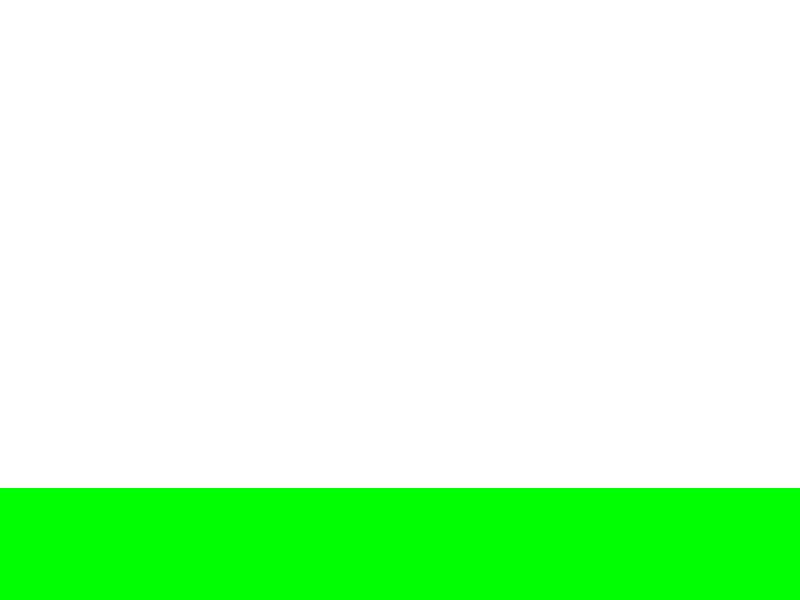 #include "colors.inc"
#include "woods.inc"
#include "textures.inc"
#include "skies.inc"
#include "stones.inc"
#include "shapes.inc"
#include "metals.inc"

#declare MyGray = rgb<53/255, 58/255, 55/255>;

camera {
//    location <0, 7, 5>
//    look_at <0, 0, 5>
    //location <2.5, 2.5, 3> // camera wall near the window
    //look_at <-2.5, 0, 5> // camera wall near the window
    //location <5, 2, 0> // room from the side
    //look_at <-2, 1, 0> // room from the side
    location <0, 2, -10>
    look_at <0, 1, 2>
}

sky_sphere { S_Cloud2 }

plane {
    <0, 1, 0>, 0
    pigment { Green }
}

#declare ground_ceiling = box {
    <-1, 0, -1>, <1, 2, 1>
    scale <5, 0.05, 5>
}

#declare wall = box {
    <-1, 0, -1>, <1, 2, 1>
    scale <0.1, 2.5, 5>
}
// Glass of the window
#declare glass = intersection {
    object {
        box {
            <-1, 0, -1>, <1, 2, 1>
            translate 1.25 * y
            scale <1.25, 1.25, 2.5>
        }
    }
    object {
        wall
    }
    texture { Glass }
}
// Sill of the window
#declare sill = object {
    Round_Box(<-1, 0, -1>, <1, 2, 1>, 0.125, 0)
    scale <2.5, 0.1, 0.25>
    texture { T_Grnt20 scale .4}
    rotate 90*y
    translate <0, 1.35, 0>
}
// merging glass and sill into window
#declare window = merge {
    object {
        glass
    }
    object {
        sill
    }
}

// Wall with a hole
#declare wall_with_a_hole = difference {
    object {
        wall
    }
    object {
        glass
        scale <10, 0, 0>
    }
}

#declare window_wall = merge {
    object {
        wall_with_a_hole 
        pigment { MyGray }
    }
    object {
        window
    }
}



#declare chair_wheel = difference {
    sphere {
        <0,1,0>, 1   
    }
    box {
        <-1,0,-1>,<1,2,1>
        translate 1.5 * x
    }
    box {
        <-1,0,-1>,<1,2,1>
        translate -1.5 * x
    }
    pigment { MyGray }
    translate 0.8 * y
    scale 0.15
}

#declare chair_leg = union {
    cylinder {
        <0,0,0>, <0,1,0>, 0.05
        scale <1, 0.5, 1>
        texture { Silver_Texture }
        rotate 80*x
        translate 0.25*y
    }
    object {
        chair_wheel
        scale 0.6
        rotate -45*y
    }
}

#declare chair_all_legs = union {
    object {
        chair_leg
        rotate <0, 90, 0>
        translate x * -0.5
    }
    object {
        chair_leg
        rotate <0, 270, 0>
        translate x * 0.5
    }
    object {
        chair_leg
        rotate <0, 180, 0>
        translate z * 0.5
    }
    object {
        chair_leg
        translate z * -0.5
    }
}

#declare chair_mid = merge {
    cylinder {
        <0,0,0>, <0,1,0>, 0.1
        pigment { MyGray }
    }
    cylinder {
        <0,1,0>, <0,1.5,0>, 0.05
        texture { Silver_Texture }
    }
    cylinder {
        <0,-0.2,0>, <0,0,0>, 0.075
        texture { Silver_Texture }
    }
    scale <1, 0.5, 1>
}


#declare handle = merge {
    difference {
        torus {
            1, 0.25
            translate 1*y
        }
        box {
            <-1.25,0,-1.25>, <1.25,2,1.25>
            translate 1*x
        }
        box {
            <-1.25,0,-1.25>, <1.25,2,1.25>
            translate 1*z
        }
    }
    cylinder {
        <0,0,0>,<0,2,0>, 0.25
        rotate 90*z
        translate <1.55, 1, -1>
    }
    cylinder {
        <0,0,0>,<0,2,0>, 0.25
        rotate 90*x
        translate <-1,1,-0.2>
    }
    object {
        Round_Box(<1,0,1>,<-1,1,-1>, .125, 1)
        pigment { MyGray }
        scale <0.5,0.15,0>
        translate <-1, 1.75, -1>
        rotate 90*x
    }
    texture { Silver_Texture }
    rotate <-90,90,0>
    translate <0, 1.5, 0>
    scale 0.25
}

#declare seat = union {
    object {
        Round_Box(<-1,0,-1>,<1,2,1>, 0.125, 0)
        scale <0.5,0.05,0.5>
        translate 0.1*y
        pigment { MyGray }
    }
    object {
        Round_Box(<-1,0,-1>,<1,2,1>, 0.125, 0)
        scale <0.5,0.05,0.625>
        rotate <90, 90, 0>
        translate <-0.6, 0.7, 0>
        pigment { MyGray }
    }
    object {
        handle
        scale 0.8
        translate <0.2,0,0.45>
    }
    object {
        handle
        scale 0.8
        rotate 180*y
        translate <-0.2,0,-0.45>
    }
}

#declare chair = union {
    object {
        chair_all_legs
        translate 0.1*y
    }
    object {
        chair_mid
        scale 0.8
        translate 0.5*y
    }
    object {
        seat
        translate 1*y
    }
    translate -0.075*y
}

#declare monitor_base = merge {
    cylinder {
        <0,0,0>, <0,0.05,0>, 0.2
        translate y*0.02
    }
    cylinder {
        <0,0.05,0>, <0,0.3,0>, 0.05
    }
    pigment { MyGray }
}

#declare monitor_frame = box {
    <-1,0,-1>, <1,2,1>
    scale <0.6, 0.5, 0.1>
}

#declare monitor_screen = box {
    <-1, 0, -1>, <1, 2, 1>
    scale <0.55, 0.45, 0.1>
    translate <0, .05, -.15>
}

#declare monitor_connect_screen_frame = merge {
    difference {
        object {
            monitor_frame
        }
        object {
            monitor_screen
        }
        pigment { MyGray }
    }
    intersection {
        object {
            monitor_screen
        }
        object {
            monitor_frame
        }
        texture { 
            finish {
                specular 1
                roughness 0.001
                ambient 0
                diffuse 0
            }
        }
    }
    scale <1.3,0,0.35>
    translate 0.3*y
}

#declare monitor = merge {
    object {
        monitor_connect_screen_frame
    }
    object {
        monitor_base
    }
}

#declare cd_drive = box {
    <-1, 0, -1>, <1,2,1>
    scale <0.2, 0.05, 0.02>
    texture {Silver_Texture}
}

#declare status_diode = sphere {
    <0, 0, 0>, 0.02
    scale <0, 0, 0.2>
}

#declare pc = merge {
    box {
        <-1, 0, -1>, <1, 2, 1>
        scale <0.3, 0.5, 0.7>
        pigment { White }
    }
    object {
        cd_drive
        translate <0, 0.75, -0.7>
    }
    object {
        cd_drive
        translate <0, 0.6, -0.7>
    }
    // Power button
    sphere {
        <0, 0, 0>, 0.03
        scale <0, 0, 0.5>
        translate <0, 0.25, -0.7>
        texture {Silver_Texture}
    }
    object {
        status_diode
        translate <-0.05, 0.3, -0.7>
        pigment {Green}
    }
    object {
        status_diode
        translate <0.05, 0.3, -0.7>
        pigment { Red }
    }
}

#declare drawer_pull = difference {
    torus {
      4, 1
      rotate -90*x
    }
    box { <-5, -5, -1>, <5, 0, 1> }
    texture { Silver_Texture }
    scale 0.02
    rotate -180 * x
    translate <0, 0.1, 0>
}

#declare drawer = merge {
    box {
        <-1, 0, -1>, <1, 2, 1>
        scale <0.51, 0.2, 0.05>
        texture { T_Wood2 }
    }
    object {
        drawer_pull
        translate <0, 0.125, -0.06>
    }
}

#declare base_of_desk = difference {
    box {
        <-1, 0, -1>, <1, 2, 1>
        scale <2.5, 0.75, 1>
    }
    box {
        <-1, 0, -1>, <1, 2, 1>
        scale <1.35, 0.67, 5>
        translate y * -0.02
    }
    box {
        <-1, 0, -1>, <1, 2, 1>
        scale <0.51, 0.63, 0.9>
        translate <1.93, 0.05, -0.2>
    }
    texture { T_Wood2 }
}

#declare desk = merge {
    object {
        base_of_desk
    }
    object {
        drawer
        translate <-1.93, 1, -1>
    }
    object {
        drawer
        translate <-1.93, 0.55, -1>
    }
    object {
        drawer
        translate <-1.93, 0.1, -1>
    }
    object {
        monitor
        rotate -10*y
        translate <-0.8, 1.5, 0.3>
    }
    object {
        monitor
        rotate 10*y
        translate <0.8, 1.5, 0.3>
    }
    object {
        pc
        translate <1.93, 0.06, -0.25>
    }
}


#declare bed = merge {
    // Base of the bed
    box {
        <-1, 0, -1>, <1, 2, 1>
        texture { T_Wood2 }
        scale <2.5, 0.75, 1.25>
        scale y * 0.8
    }
    // Mattress
    box {
        <-1, 0, -1>, <1, 2, 1>
        scale <2.25, 0.1, 1.15>
        translate <0, 1.5, 0>
        texture {
            pigment { color White }
            normal { bumps 1 }
            finish { phong 1 }
        }
        scale y * 0.8
    }
    // Pillow
    box {
        <-1, 0, -1>, <1, 2, 1>
        scale <0.5, 0.1, 0.8>
        translate <-1.55, 1.7, 0>
        pigment { White }
        scale y * 0.8
    }
    // duvet
    box {
        <-1, 0, -1>, <1, 2, 1>
        scale <1.5, 0.05, 1.1>
        translate <0.7, 1.7, 0>
        pigment { MyGray }
        scale y * 0.8
    }
    object {
        drawer
        rotate 180*y
        scale <1.5, 0, 0>
        translate <-1.7, 0.1, 1.25>
    }
    object {
        drawer
        rotate 180*y
        scale <1.5, 0, 0>
        translate <0, 0.1, 1.25>
    }
    object {
        drawer
        rotate 180*y
        scale <1.5, 0, 0>
        translate <1.7, 0.1, 1.25>
    }
}

#declare wardrobe_base = difference {
    box {
        <-1, 0, -1>, <1, 2, 1>
        scale <1.75, 2, 0>
        translate <0, 0.02, 0>
    }
    box {
        <-1, 0, -1>, <1, 2, 1>
        scale <0.8, 1.90, 1.2>
        translate <-0.85, 0.1, -0.2>
    }
    box {
        <-1, 0, -1>, <1, 2, 1>
        scale <0.8, 1.90, 1.2>
        translate <0.85, 0.1, -0.2>
    }
}

#declare wardrobe_shelf = box {
    <-1, 0, -1>, <1, 2, 1>
    scale <0.8, 0.05, 0>
}

#declare wardrobe_hang = cylinder {
    <0,0,0>, <0,1,0>, 0.04
    scale y * 1.7
    rotate 90 * z
    translate <1.74, 3.75, 0.25>
    texture { Silver_Texture }
}

#declare vert_wardrobe_finish = cylinder {
    <0, 0, 0>, <0, 4, 0>, 0.02
    texture { Silver_Texture }
}

#declare horizon_wardrobe_finish = cylinder {
    <0, 0, 0>, <0, 2, 0>, 0.02
    rotate 90*z
    texture { Silver_Texture }
}

#declare wardrobe_door = merge {
    box {
        <-1, 0, -1>, <1, 2, 1>
        scale <1, 2, 0.02>
        translate <0, 0.02, -1>
        texture { T_Wood2 }
    }
    object {
        vert_wardrobe_finish
        translate <-1.02, 0.02, -1.01>
    }
    object {
        vert_wardrobe_finish
        translate <1.02, 0.02, -1.01> 
    }
    // TOP
    object {
        horizon_wardrobe_finish
        translate <1, 4.02, -1.01>
    }
    // BOTTOM
    object {
        horizon_wardrobe_finish
        translate <1, 0.02, -1.01>
    }
    // 1/4
    object {
        horizon_wardrobe_finish
        translate <1, 1.02, -1.01>
    }
    // 3/4
    object {
        horizon_wardrobe_finish
        translate <1, 3.02, -1.01>
    }
}

#declare wardrobe = merge {
    merge {
        object {
            wardrobe_base
        }
        object {
            wardrobe_shelf
            translate <0.85, 2, 0>
        }
        object {
            wardrobe_shelf
            translate <-0.85, 1, 0>
        }
        object {
            wardrobe_shelf
            translate <-0.85, 2, 0>
        }
        object {
            wardrobe_shelf
            translate <-0.85, 3, 0>
        }
        texture { T_Wood2 }
    }
    object {
        wardrobe_door
        translate <-0.73, 0, 0>
    }
    object {
        wardrobe_door
        translate <0.83, 0, -0.03>
    }
    object {
        wardrobe_hang
    }
}

#declare room = merge {
    object { 
        ground_ceiling
        texture {
            DMFLightOak scale 0.3
        }
    }
    object { 
        ground_ceiling
        pigment { White }
        finish { ambient 0.5 }
        translate <0, 5, 0>
    }
    object {
        window_wall
        rotate 90*y
        translate <0, 0, 5>
    }
    object {
        wall
        rotate 90*y
        pigment { White }
        translate <0, 0, -5>
    }
    object {
        wall
        pigment { White }
        translate <5, 0, 0>
    }
    object {
        wall
        pigment { White }
        translate <-5, 0, 0>
    }
    object {
        bed
        rotate 90*y
        translate <-3.6, 0.12, 2.5>
    }
    object {
        desk
        rotate 90*y
        translate <4, 0.12, 2.5>
    }
    object {
        chair
        rotate 45*y
        translate <2, 0, 2.25>
    }
    object {
        wardrobe
        rotate 180*y
        translate <-3, 0.12, -4>
    }
}

object {
    room
}

#declare Lightbulb = union {
    merge {
        sphere { <0, 0, 0>, 1 }
        cylinder {
            <0, 0, 1>, <0, 0, 0>, 1
            scale <0.35, 0.35, 1.0>
            translate 0.5*z
        }
        texture {
            pigment { color rgb<1, 1, 1> }
            finish { ambient .9 diffuse .6 }
        }
    }
    cylinder {
        <0, 0, 1>, <0, 0, 0>, 1
        scale <0.4, 0.4, 0.5>
        texture { Brass_Texture }
        translate 1.5*z
    }
    rotate -90 * x
    scale .2
}

light_source {
    <0, 4, -2>
    color White
    //area_light <1, 0, 0>, <0, 1, 0>, 2, 2
    //jitter
    looks_like { Lightbulb }
}

//light_source {
//    <0,1,-4>
//    color White
//    spotlight
//    point_at <0, 2, 0>
//}